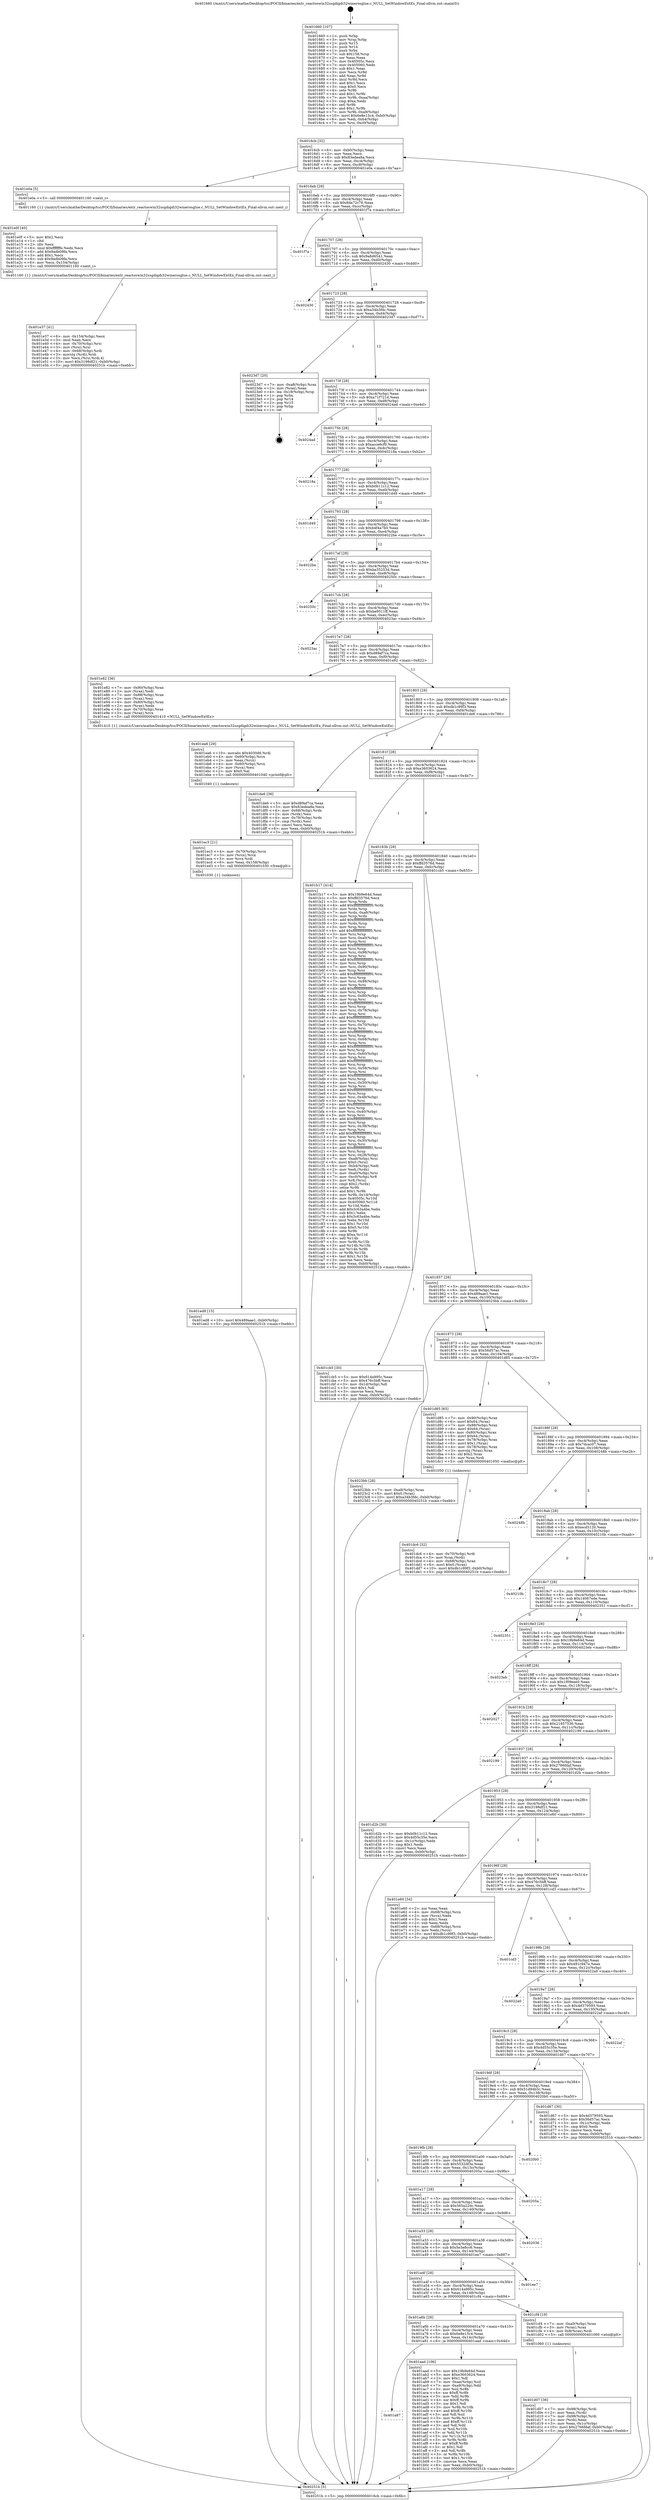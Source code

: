 digraph "0x401660" {
  label = "0x401660 (/mnt/c/Users/mathe/Desktop/tcc/POCII/binaries/extr_reactoswin32ssgdigdi32winerosglue.c_NULL_SetWindowExtEx_Final-ollvm.out::main(0))"
  labelloc = "t"
  node[shape=record]

  Entry [label="",width=0.3,height=0.3,shape=circle,fillcolor=black,style=filled]
  "0x4016cb" [label="{
     0x4016cb [32]\l
     | [instrs]\l
     &nbsp;&nbsp;0x4016cb \<+6\>: mov -0xb0(%rbp),%eax\l
     &nbsp;&nbsp;0x4016d1 \<+2\>: mov %eax,%ecx\l
     &nbsp;&nbsp;0x4016d3 \<+6\>: sub $0x83edea8a,%ecx\l
     &nbsp;&nbsp;0x4016d9 \<+6\>: mov %eax,-0xc4(%rbp)\l
     &nbsp;&nbsp;0x4016df \<+6\>: mov %ecx,-0xc8(%rbp)\l
     &nbsp;&nbsp;0x4016e5 \<+6\>: je 0000000000401e0a \<main+0x7aa\>\l
  }"]
  "0x401e0a" [label="{
     0x401e0a [5]\l
     | [instrs]\l
     &nbsp;&nbsp;0x401e0a \<+5\>: call 0000000000401160 \<next_i\>\l
     | [calls]\l
     &nbsp;&nbsp;0x401160 \{1\} (/mnt/c/Users/mathe/Desktop/tcc/POCII/binaries/extr_reactoswin32ssgdigdi32winerosglue.c_NULL_SetWindowExtEx_Final-ollvm.out::next_i)\l
  }"]
  "0x4016eb" [label="{
     0x4016eb [28]\l
     | [instrs]\l
     &nbsp;&nbsp;0x4016eb \<+5\>: jmp 00000000004016f0 \<main+0x90\>\l
     &nbsp;&nbsp;0x4016f0 \<+6\>: mov -0xc4(%rbp),%eax\l
     &nbsp;&nbsp;0x4016f6 \<+5\>: sub $0x8da72c76,%eax\l
     &nbsp;&nbsp;0x4016fb \<+6\>: mov %eax,-0xcc(%rbp)\l
     &nbsp;&nbsp;0x401701 \<+6\>: je 0000000000401f7a \<main+0x91a\>\l
  }"]
  Exit [label="",width=0.3,height=0.3,shape=circle,fillcolor=black,style=filled,peripheries=2]
  "0x401f7a" [label="{
     0x401f7a\l
  }", style=dashed]
  "0x401707" [label="{
     0x401707 [28]\l
     | [instrs]\l
     &nbsp;&nbsp;0x401707 \<+5\>: jmp 000000000040170c \<main+0xac\>\l
     &nbsp;&nbsp;0x40170c \<+6\>: mov -0xc4(%rbp),%eax\l
     &nbsp;&nbsp;0x401712 \<+5\>: sub $0x9a8d6541,%eax\l
     &nbsp;&nbsp;0x401717 \<+6\>: mov %eax,-0xd0(%rbp)\l
     &nbsp;&nbsp;0x40171d \<+6\>: je 0000000000402430 \<main+0xdd0\>\l
  }"]
  "0x401ed8" [label="{
     0x401ed8 [15]\l
     | [instrs]\l
     &nbsp;&nbsp;0x401ed8 \<+10\>: movl $0x489aae1,-0xb0(%rbp)\l
     &nbsp;&nbsp;0x401ee2 \<+5\>: jmp 000000000040251b \<main+0xebb\>\l
  }"]
  "0x402430" [label="{
     0x402430\l
  }", style=dashed]
  "0x401723" [label="{
     0x401723 [28]\l
     | [instrs]\l
     &nbsp;&nbsp;0x401723 \<+5\>: jmp 0000000000401728 \<main+0xc8\>\l
     &nbsp;&nbsp;0x401728 \<+6\>: mov -0xc4(%rbp),%eax\l
     &nbsp;&nbsp;0x40172e \<+5\>: sub $0xa34b3fdc,%eax\l
     &nbsp;&nbsp;0x401733 \<+6\>: mov %eax,-0xd4(%rbp)\l
     &nbsp;&nbsp;0x401739 \<+6\>: je 00000000004023d7 \<main+0xd77\>\l
  }"]
  "0x401ec3" [label="{
     0x401ec3 [21]\l
     | [instrs]\l
     &nbsp;&nbsp;0x401ec3 \<+4\>: mov -0x70(%rbp),%rcx\l
     &nbsp;&nbsp;0x401ec7 \<+3\>: mov (%rcx),%rcx\l
     &nbsp;&nbsp;0x401eca \<+3\>: mov %rcx,%rdi\l
     &nbsp;&nbsp;0x401ecd \<+6\>: mov %eax,-0x158(%rbp)\l
     &nbsp;&nbsp;0x401ed3 \<+5\>: call 0000000000401030 \<free@plt\>\l
     | [calls]\l
     &nbsp;&nbsp;0x401030 \{1\} (unknown)\l
  }"]
  "0x4023d7" [label="{
     0x4023d7 [20]\l
     | [instrs]\l
     &nbsp;&nbsp;0x4023d7 \<+7\>: mov -0xa8(%rbp),%rax\l
     &nbsp;&nbsp;0x4023de \<+2\>: mov (%rax),%eax\l
     &nbsp;&nbsp;0x4023e0 \<+4\>: lea -0x18(%rbp),%rsp\l
     &nbsp;&nbsp;0x4023e4 \<+1\>: pop %rbx\l
     &nbsp;&nbsp;0x4023e5 \<+2\>: pop %r14\l
     &nbsp;&nbsp;0x4023e7 \<+2\>: pop %r15\l
     &nbsp;&nbsp;0x4023e9 \<+1\>: pop %rbp\l
     &nbsp;&nbsp;0x4023ea \<+1\>: ret\l
  }"]
  "0x40173f" [label="{
     0x40173f [28]\l
     | [instrs]\l
     &nbsp;&nbsp;0x40173f \<+5\>: jmp 0000000000401744 \<main+0xe4\>\l
     &nbsp;&nbsp;0x401744 \<+6\>: mov -0xc4(%rbp),%eax\l
     &nbsp;&nbsp;0x40174a \<+5\>: sub $0xa71f721d,%eax\l
     &nbsp;&nbsp;0x40174f \<+6\>: mov %eax,-0xd8(%rbp)\l
     &nbsp;&nbsp;0x401755 \<+6\>: je 00000000004024ad \<main+0xe4d\>\l
  }"]
  "0x401ea6" [label="{
     0x401ea6 [29]\l
     | [instrs]\l
     &nbsp;&nbsp;0x401ea6 \<+10\>: movabs $0x4030d6,%rdi\l
     &nbsp;&nbsp;0x401eb0 \<+4\>: mov -0x60(%rbp),%rcx\l
     &nbsp;&nbsp;0x401eb4 \<+2\>: mov %eax,(%rcx)\l
     &nbsp;&nbsp;0x401eb6 \<+4\>: mov -0x60(%rbp),%rcx\l
     &nbsp;&nbsp;0x401eba \<+2\>: mov (%rcx),%esi\l
     &nbsp;&nbsp;0x401ebc \<+2\>: mov $0x0,%al\l
     &nbsp;&nbsp;0x401ebe \<+5\>: call 0000000000401040 \<printf@plt\>\l
     | [calls]\l
     &nbsp;&nbsp;0x401040 \{1\} (unknown)\l
  }"]
  "0x4024ad" [label="{
     0x4024ad\l
  }", style=dashed]
  "0x40175b" [label="{
     0x40175b [28]\l
     | [instrs]\l
     &nbsp;&nbsp;0x40175b \<+5\>: jmp 0000000000401760 \<main+0x100\>\l
     &nbsp;&nbsp;0x401760 \<+6\>: mov -0xc4(%rbp),%eax\l
     &nbsp;&nbsp;0x401766 \<+5\>: sub $0xacce6cf9,%eax\l
     &nbsp;&nbsp;0x40176b \<+6\>: mov %eax,-0xdc(%rbp)\l
     &nbsp;&nbsp;0x401771 \<+6\>: je 000000000040218a \<main+0xb2a\>\l
  }"]
  "0x401e37" [label="{
     0x401e37 [41]\l
     | [instrs]\l
     &nbsp;&nbsp;0x401e37 \<+6\>: mov -0x154(%rbp),%ecx\l
     &nbsp;&nbsp;0x401e3d \<+3\>: imul %eax,%ecx\l
     &nbsp;&nbsp;0x401e40 \<+4\>: mov -0x70(%rbp),%rsi\l
     &nbsp;&nbsp;0x401e44 \<+3\>: mov (%rsi),%rsi\l
     &nbsp;&nbsp;0x401e47 \<+4\>: mov -0x68(%rbp),%rdi\l
     &nbsp;&nbsp;0x401e4b \<+3\>: movslq (%rdi),%rdi\l
     &nbsp;&nbsp;0x401e4e \<+3\>: mov %ecx,(%rsi,%rdi,4)\l
     &nbsp;&nbsp;0x401e51 \<+10\>: movl $0x3198df21,-0xb0(%rbp)\l
     &nbsp;&nbsp;0x401e5b \<+5\>: jmp 000000000040251b \<main+0xebb\>\l
  }"]
  "0x40218a" [label="{
     0x40218a\l
  }", style=dashed]
  "0x401777" [label="{
     0x401777 [28]\l
     | [instrs]\l
     &nbsp;&nbsp;0x401777 \<+5\>: jmp 000000000040177c \<main+0x11c\>\l
     &nbsp;&nbsp;0x40177c \<+6\>: mov -0xc4(%rbp),%eax\l
     &nbsp;&nbsp;0x401782 \<+5\>: sub $0xb0b11c12,%eax\l
     &nbsp;&nbsp;0x401787 \<+6\>: mov %eax,-0xe0(%rbp)\l
     &nbsp;&nbsp;0x40178d \<+6\>: je 0000000000401d49 \<main+0x6e9\>\l
  }"]
  "0x401e0f" [label="{
     0x401e0f [40]\l
     | [instrs]\l
     &nbsp;&nbsp;0x401e0f \<+5\>: mov $0x2,%ecx\l
     &nbsp;&nbsp;0x401e14 \<+1\>: cltd\l
     &nbsp;&nbsp;0x401e15 \<+2\>: idiv %ecx\l
     &nbsp;&nbsp;0x401e17 \<+6\>: imul $0xfffffffe,%edx,%ecx\l
     &nbsp;&nbsp;0x401e1d \<+6\>: add $0x9adb09fa,%ecx\l
     &nbsp;&nbsp;0x401e23 \<+3\>: add $0x1,%ecx\l
     &nbsp;&nbsp;0x401e26 \<+6\>: sub $0x9adb09fa,%ecx\l
     &nbsp;&nbsp;0x401e2c \<+6\>: mov %ecx,-0x154(%rbp)\l
     &nbsp;&nbsp;0x401e32 \<+5\>: call 0000000000401160 \<next_i\>\l
     | [calls]\l
     &nbsp;&nbsp;0x401160 \{1\} (/mnt/c/Users/mathe/Desktop/tcc/POCII/binaries/extr_reactoswin32ssgdigdi32winerosglue.c_NULL_SetWindowExtEx_Final-ollvm.out::next_i)\l
  }"]
  "0x401d49" [label="{
     0x401d49\l
  }", style=dashed]
  "0x401793" [label="{
     0x401793 [28]\l
     | [instrs]\l
     &nbsp;&nbsp;0x401793 \<+5\>: jmp 0000000000401798 \<main+0x138\>\l
     &nbsp;&nbsp;0x401798 \<+6\>: mov -0xc4(%rbp),%eax\l
     &nbsp;&nbsp;0x40179e \<+5\>: sub $0xb4f4a7b0,%eax\l
     &nbsp;&nbsp;0x4017a3 \<+6\>: mov %eax,-0xe4(%rbp)\l
     &nbsp;&nbsp;0x4017a9 \<+6\>: je 00000000004022be \<main+0xc5e\>\l
  }"]
  "0x401dc6" [label="{
     0x401dc6 [32]\l
     | [instrs]\l
     &nbsp;&nbsp;0x401dc6 \<+4\>: mov -0x70(%rbp),%rdi\l
     &nbsp;&nbsp;0x401dca \<+3\>: mov %rax,(%rdi)\l
     &nbsp;&nbsp;0x401dcd \<+4\>: mov -0x68(%rbp),%rax\l
     &nbsp;&nbsp;0x401dd1 \<+6\>: movl $0x0,(%rax)\l
     &nbsp;&nbsp;0x401dd7 \<+10\>: movl $0xdb1c99f3,-0xb0(%rbp)\l
     &nbsp;&nbsp;0x401de1 \<+5\>: jmp 000000000040251b \<main+0xebb\>\l
  }"]
  "0x4022be" [label="{
     0x4022be\l
  }", style=dashed]
  "0x4017af" [label="{
     0x4017af [28]\l
     | [instrs]\l
     &nbsp;&nbsp;0x4017af \<+5\>: jmp 00000000004017b4 \<main+0x154\>\l
     &nbsp;&nbsp;0x4017b4 \<+6\>: mov -0xc4(%rbp),%eax\l
     &nbsp;&nbsp;0x4017ba \<+5\>: sub $0xba35253d,%eax\l
     &nbsp;&nbsp;0x4017bf \<+6\>: mov %eax,-0xe8(%rbp)\l
     &nbsp;&nbsp;0x4017c5 \<+6\>: je 000000000040250c \<main+0xeac\>\l
  }"]
  "0x401d07" [label="{
     0x401d07 [36]\l
     | [instrs]\l
     &nbsp;&nbsp;0x401d07 \<+7\>: mov -0x98(%rbp),%rdi\l
     &nbsp;&nbsp;0x401d0e \<+2\>: mov %eax,(%rdi)\l
     &nbsp;&nbsp;0x401d10 \<+7\>: mov -0x98(%rbp),%rdi\l
     &nbsp;&nbsp;0x401d17 \<+2\>: mov (%rdi),%eax\l
     &nbsp;&nbsp;0x401d19 \<+3\>: mov %eax,-0x1c(%rbp)\l
     &nbsp;&nbsp;0x401d1c \<+10\>: movl $0x2766fdaf,-0xb0(%rbp)\l
     &nbsp;&nbsp;0x401d26 \<+5\>: jmp 000000000040251b \<main+0xebb\>\l
  }"]
  "0x40250c" [label="{
     0x40250c\l
  }", style=dashed]
  "0x4017cb" [label="{
     0x4017cb [28]\l
     | [instrs]\l
     &nbsp;&nbsp;0x4017cb \<+5\>: jmp 00000000004017d0 \<main+0x170\>\l
     &nbsp;&nbsp;0x4017d0 \<+6\>: mov -0xc4(%rbp),%eax\l
     &nbsp;&nbsp;0x4017d6 \<+5\>: sub $0xba9511ff,%eax\l
     &nbsp;&nbsp;0x4017db \<+6\>: mov %eax,-0xec(%rbp)\l
     &nbsp;&nbsp;0x4017e1 \<+6\>: je 00000000004023ac \<main+0xd4c\>\l
  }"]
  "0x401660" [label="{
     0x401660 [107]\l
     | [instrs]\l
     &nbsp;&nbsp;0x401660 \<+1\>: push %rbp\l
     &nbsp;&nbsp;0x401661 \<+3\>: mov %rsp,%rbp\l
     &nbsp;&nbsp;0x401664 \<+2\>: push %r15\l
     &nbsp;&nbsp;0x401666 \<+2\>: push %r14\l
     &nbsp;&nbsp;0x401668 \<+1\>: push %rbx\l
     &nbsp;&nbsp;0x401669 \<+7\>: sub $0x158,%rsp\l
     &nbsp;&nbsp;0x401670 \<+2\>: xor %eax,%eax\l
     &nbsp;&nbsp;0x401672 \<+7\>: mov 0x40505c,%ecx\l
     &nbsp;&nbsp;0x401679 \<+7\>: mov 0x405060,%edx\l
     &nbsp;&nbsp;0x401680 \<+3\>: sub $0x1,%eax\l
     &nbsp;&nbsp;0x401683 \<+3\>: mov %ecx,%r8d\l
     &nbsp;&nbsp;0x401686 \<+3\>: add %eax,%r8d\l
     &nbsp;&nbsp;0x401689 \<+4\>: imul %r8d,%ecx\l
     &nbsp;&nbsp;0x40168d \<+3\>: and $0x1,%ecx\l
     &nbsp;&nbsp;0x401690 \<+3\>: cmp $0x0,%ecx\l
     &nbsp;&nbsp;0x401693 \<+4\>: sete %r9b\l
     &nbsp;&nbsp;0x401697 \<+4\>: and $0x1,%r9b\l
     &nbsp;&nbsp;0x40169b \<+7\>: mov %r9b,-0xaa(%rbp)\l
     &nbsp;&nbsp;0x4016a2 \<+3\>: cmp $0xa,%edx\l
     &nbsp;&nbsp;0x4016a5 \<+4\>: setl %r9b\l
     &nbsp;&nbsp;0x4016a9 \<+4\>: and $0x1,%r9b\l
     &nbsp;&nbsp;0x4016ad \<+7\>: mov %r9b,-0xa9(%rbp)\l
     &nbsp;&nbsp;0x4016b4 \<+10\>: movl $0x6e8e15c4,-0xb0(%rbp)\l
     &nbsp;&nbsp;0x4016be \<+6\>: mov %edi,-0xb4(%rbp)\l
     &nbsp;&nbsp;0x4016c4 \<+7\>: mov %rsi,-0xc0(%rbp)\l
  }"]
  "0x4023ac" [label="{
     0x4023ac\l
  }", style=dashed]
  "0x4017e7" [label="{
     0x4017e7 [28]\l
     | [instrs]\l
     &nbsp;&nbsp;0x4017e7 \<+5\>: jmp 00000000004017ec \<main+0x18c\>\l
     &nbsp;&nbsp;0x4017ec \<+6\>: mov -0xc4(%rbp),%eax\l
     &nbsp;&nbsp;0x4017f2 \<+5\>: sub $0xd89af7ca,%eax\l
     &nbsp;&nbsp;0x4017f7 \<+6\>: mov %eax,-0xf0(%rbp)\l
     &nbsp;&nbsp;0x4017fd \<+6\>: je 0000000000401e82 \<main+0x822\>\l
  }"]
  "0x40251b" [label="{
     0x40251b [5]\l
     | [instrs]\l
     &nbsp;&nbsp;0x40251b \<+5\>: jmp 00000000004016cb \<main+0x6b\>\l
  }"]
  "0x401e82" [label="{
     0x401e82 [36]\l
     | [instrs]\l
     &nbsp;&nbsp;0x401e82 \<+7\>: mov -0x90(%rbp),%rax\l
     &nbsp;&nbsp;0x401e89 \<+2\>: mov (%rax),%edi\l
     &nbsp;&nbsp;0x401e8b \<+7\>: mov -0x88(%rbp),%rax\l
     &nbsp;&nbsp;0x401e92 \<+2\>: mov (%rax),%esi\l
     &nbsp;&nbsp;0x401e94 \<+4\>: mov -0x80(%rbp),%rax\l
     &nbsp;&nbsp;0x401e98 \<+2\>: mov (%rax),%edx\l
     &nbsp;&nbsp;0x401e9a \<+4\>: mov -0x70(%rbp),%rax\l
     &nbsp;&nbsp;0x401e9e \<+3\>: mov (%rax),%rcx\l
     &nbsp;&nbsp;0x401ea1 \<+5\>: call 0000000000401410 \<NULL_SetWindowExtEx\>\l
     | [calls]\l
     &nbsp;&nbsp;0x401410 \{1\} (/mnt/c/Users/mathe/Desktop/tcc/POCII/binaries/extr_reactoswin32ssgdigdi32winerosglue.c_NULL_SetWindowExtEx_Final-ollvm.out::NULL_SetWindowExtEx)\l
  }"]
  "0x401803" [label="{
     0x401803 [28]\l
     | [instrs]\l
     &nbsp;&nbsp;0x401803 \<+5\>: jmp 0000000000401808 \<main+0x1a8\>\l
     &nbsp;&nbsp;0x401808 \<+6\>: mov -0xc4(%rbp),%eax\l
     &nbsp;&nbsp;0x40180e \<+5\>: sub $0xdb1c99f3,%eax\l
     &nbsp;&nbsp;0x401813 \<+6\>: mov %eax,-0xf4(%rbp)\l
     &nbsp;&nbsp;0x401819 \<+6\>: je 0000000000401de6 \<main+0x786\>\l
  }"]
  "0x401a87" [label="{
     0x401a87\l
  }", style=dashed]
  "0x401de6" [label="{
     0x401de6 [36]\l
     | [instrs]\l
     &nbsp;&nbsp;0x401de6 \<+5\>: mov $0xd89af7ca,%eax\l
     &nbsp;&nbsp;0x401deb \<+5\>: mov $0x83edea8a,%ecx\l
     &nbsp;&nbsp;0x401df0 \<+4\>: mov -0x68(%rbp),%rdx\l
     &nbsp;&nbsp;0x401df4 \<+2\>: mov (%rdx),%esi\l
     &nbsp;&nbsp;0x401df6 \<+4\>: mov -0x78(%rbp),%rdx\l
     &nbsp;&nbsp;0x401dfa \<+2\>: cmp (%rdx),%esi\l
     &nbsp;&nbsp;0x401dfc \<+3\>: cmovl %ecx,%eax\l
     &nbsp;&nbsp;0x401dff \<+6\>: mov %eax,-0xb0(%rbp)\l
     &nbsp;&nbsp;0x401e05 \<+5\>: jmp 000000000040251b \<main+0xebb\>\l
  }"]
  "0x40181f" [label="{
     0x40181f [28]\l
     | [instrs]\l
     &nbsp;&nbsp;0x40181f \<+5\>: jmp 0000000000401824 \<main+0x1c4\>\l
     &nbsp;&nbsp;0x401824 \<+6\>: mov -0xc4(%rbp),%eax\l
     &nbsp;&nbsp;0x40182a \<+5\>: sub $0xe3603624,%eax\l
     &nbsp;&nbsp;0x40182f \<+6\>: mov %eax,-0xf8(%rbp)\l
     &nbsp;&nbsp;0x401835 \<+6\>: je 0000000000401b17 \<main+0x4b7\>\l
  }"]
  "0x401aad" [label="{
     0x401aad [106]\l
     | [instrs]\l
     &nbsp;&nbsp;0x401aad \<+5\>: mov $0x19b9e64d,%eax\l
     &nbsp;&nbsp;0x401ab2 \<+5\>: mov $0xe3603624,%ecx\l
     &nbsp;&nbsp;0x401ab7 \<+2\>: mov $0x1,%dl\l
     &nbsp;&nbsp;0x401ab9 \<+7\>: mov -0xaa(%rbp),%sil\l
     &nbsp;&nbsp;0x401ac0 \<+7\>: mov -0xa9(%rbp),%dil\l
     &nbsp;&nbsp;0x401ac7 \<+3\>: mov %sil,%r8b\l
     &nbsp;&nbsp;0x401aca \<+4\>: xor $0xff,%r8b\l
     &nbsp;&nbsp;0x401ace \<+3\>: mov %dil,%r9b\l
     &nbsp;&nbsp;0x401ad1 \<+4\>: xor $0xff,%r9b\l
     &nbsp;&nbsp;0x401ad5 \<+3\>: xor $0x1,%dl\l
     &nbsp;&nbsp;0x401ad8 \<+3\>: mov %r8b,%r10b\l
     &nbsp;&nbsp;0x401adb \<+4\>: and $0xff,%r10b\l
     &nbsp;&nbsp;0x401adf \<+3\>: and %dl,%sil\l
     &nbsp;&nbsp;0x401ae2 \<+3\>: mov %r9b,%r11b\l
     &nbsp;&nbsp;0x401ae5 \<+4\>: and $0xff,%r11b\l
     &nbsp;&nbsp;0x401ae9 \<+3\>: and %dl,%dil\l
     &nbsp;&nbsp;0x401aec \<+3\>: or %sil,%r10b\l
     &nbsp;&nbsp;0x401aef \<+3\>: or %dil,%r11b\l
     &nbsp;&nbsp;0x401af2 \<+3\>: xor %r11b,%r10b\l
     &nbsp;&nbsp;0x401af5 \<+3\>: or %r9b,%r8b\l
     &nbsp;&nbsp;0x401af8 \<+4\>: xor $0xff,%r8b\l
     &nbsp;&nbsp;0x401afc \<+3\>: or $0x1,%dl\l
     &nbsp;&nbsp;0x401aff \<+3\>: and %dl,%r8b\l
     &nbsp;&nbsp;0x401b02 \<+3\>: or %r8b,%r10b\l
     &nbsp;&nbsp;0x401b05 \<+4\>: test $0x1,%r10b\l
     &nbsp;&nbsp;0x401b09 \<+3\>: cmovne %ecx,%eax\l
     &nbsp;&nbsp;0x401b0c \<+6\>: mov %eax,-0xb0(%rbp)\l
     &nbsp;&nbsp;0x401b12 \<+5\>: jmp 000000000040251b \<main+0xebb\>\l
  }"]
  "0x401b17" [label="{
     0x401b17 [414]\l
     | [instrs]\l
     &nbsp;&nbsp;0x401b17 \<+5\>: mov $0x19b9e64d,%eax\l
     &nbsp;&nbsp;0x401b1c \<+5\>: mov $0xffd3576d,%ecx\l
     &nbsp;&nbsp;0x401b21 \<+3\>: mov %rsp,%rdx\l
     &nbsp;&nbsp;0x401b24 \<+4\>: add $0xfffffffffffffff0,%rdx\l
     &nbsp;&nbsp;0x401b28 \<+3\>: mov %rdx,%rsp\l
     &nbsp;&nbsp;0x401b2b \<+7\>: mov %rdx,-0xa8(%rbp)\l
     &nbsp;&nbsp;0x401b32 \<+3\>: mov %rsp,%rdx\l
     &nbsp;&nbsp;0x401b35 \<+4\>: add $0xfffffffffffffff0,%rdx\l
     &nbsp;&nbsp;0x401b39 \<+3\>: mov %rdx,%rsp\l
     &nbsp;&nbsp;0x401b3c \<+3\>: mov %rsp,%rsi\l
     &nbsp;&nbsp;0x401b3f \<+4\>: add $0xfffffffffffffff0,%rsi\l
     &nbsp;&nbsp;0x401b43 \<+3\>: mov %rsi,%rsp\l
     &nbsp;&nbsp;0x401b46 \<+7\>: mov %rsi,-0xa0(%rbp)\l
     &nbsp;&nbsp;0x401b4d \<+3\>: mov %rsp,%rsi\l
     &nbsp;&nbsp;0x401b50 \<+4\>: add $0xfffffffffffffff0,%rsi\l
     &nbsp;&nbsp;0x401b54 \<+3\>: mov %rsi,%rsp\l
     &nbsp;&nbsp;0x401b57 \<+7\>: mov %rsi,-0x98(%rbp)\l
     &nbsp;&nbsp;0x401b5e \<+3\>: mov %rsp,%rsi\l
     &nbsp;&nbsp;0x401b61 \<+4\>: add $0xfffffffffffffff0,%rsi\l
     &nbsp;&nbsp;0x401b65 \<+3\>: mov %rsi,%rsp\l
     &nbsp;&nbsp;0x401b68 \<+7\>: mov %rsi,-0x90(%rbp)\l
     &nbsp;&nbsp;0x401b6f \<+3\>: mov %rsp,%rsi\l
     &nbsp;&nbsp;0x401b72 \<+4\>: add $0xfffffffffffffff0,%rsi\l
     &nbsp;&nbsp;0x401b76 \<+3\>: mov %rsi,%rsp\l
     &nbsp;&nbsp;0x401b79 \<+7\>: mov %rsi,-0x88(%rbp)\l
     &nbsp;&nbsp;0x401b80 \<+3\>: mov %rsp,%rsi\l
     &nbsp;&nbsp;0x401b83 \<+4\>: add $0xfffffffffffffff0,%rsi\l
     &nbsp;&nbsp;0x401b87 \<+3\>: mov %rsi,%rsp\l
     &nbsp;&nbsp;0x401b8a \<+4\>: mov %rsi,-0x80(%rbp)\l
     &nbsp;&nbsp;0x401b8e \<+3\>: mov %rsp,%rsi\l
     &nbsp;&nbsp;0x401b91 \<+4\>: add $0xfffffffffffffff0,%rsi\l
     &nbsp;&nbsp;0x401b95 \<+3\>: mov %rsi,%rsp\l
     &nbsp;&nbsp;0x401b98 \<+4\>: mov %rsi,-0x78(%rbp)\l
     &nbsp;&nbsp;0x401b9c \<+3\>: mov %rsp,%rsi\l
     &nbsp;&nbsp;0x401b9f \<+4\>: add $0xfffffffffffffff0,%rsi\l
     &nbsp;&nbsp;0x401ba3 \<+3\>: mov %rsi,%rsp\l
     &nbsp;&nbsp;0x401ba6 \<+4\>: mov %rsi,-0x70(%rbp)\l
     &nbsp;&nbsp;0x401baa \<+3\>: mov %rsp,%rsi\l
     &nbsp;&nbsp;0x401bad \<+4\>: add $0xfffffffffffffff0,%rsi\l
     &nbsp;&nbsp;0x401bb1 \<+3\>: mov %rsi,%rsp\l
     &nbsp;&nbsp;0x401bb4 \<+4\>: mov %rsi,-0x68(%rbp)\l
     &nbsp;&nbsp;0x401bb8 \<+3\>: mov %rsp,%rsi\l
     &nbsp;&nbsp;0x401bbb \<+4\>: add $0xfffffffffffffff0,%rsi\l
     &nbsp;&nbsp;0x401bbf \<+3\>: mov %rsi,%rsp\l
     &nbsp;&nbsp;0x401bc2 \<+4\>: mov %rsi,-0x60(%rbp)\l
     &nbsp;&nbsp;0x401bc6 \<+3\>: mov %rsp,%rsi\l
     &nbsp;&nbsp;0x401bc9 \<+4\>: add $0xfffffffffffffff0,%rsi\l
     &nbsp;&nbsp;0x401bcd \<+3\>: mov %rsi,%rsp\l
     &nbsp;&nbsp;0x401bd0 \<+4\>: mov %rsi,-0x58(%rbp)\l
     &nbsp;&nbsp;0x401bd4 \<+3\>: mov %rsp,%rsi\l
     &nbsp;&nbsp;0x401bd7 \<+4\>: add $0xfffffffffffffff0,%rsi\l
     &nbsp;&nbsp;0x401bdb \<+3\>: mov %rsi,%rsp\l
     &nbsp;&nbsp;0x401bde \<+4\>: mov %rsi,-0x50(%rbp)\l
     &nbsp;&nbsp;0x401be2 \<+3\>: mov %rsp,%rsi\l
     &nbsp;&nbsp;0x401be5 \<+4\>: add $0xfffffffffffffff0,%rsi\l
     &nbsp;&nbsp;0x401be9 \<+3\>: mov %rsi,%rsp\l
     &nbsp;&nbsp;0x401bec \<+4\>: mov %rsi,-0x48(%rbp)\l
     &nbsp;&nbsp;0x401bf0 \<+3\>: mov %rsp,%rsi\l
     &nbsp;&nbsp;0x401bf3 \<+4\>: add $0xfffffffffffffff0,%rsi\l
     &nbsp;&nbsp;0x401bf7 \<+3\>: mov %rsi,%rsp\l
     &nbsp;&nbsp;0x401bfa \<+4\>: mov %rsi,-0x40(%rbp)\l
     &nbsp;&nbsp;0x401bfe \<+3\>: mov %rsp,%rsi\l
     &nbsp;&nbsp;0x401c01 \<+4\>: add $0xfffffffffffffff0,%rsi\l
     &nbsp;&nbsp;0x401c05 \<+3\>: mov %rsi,%rsp\l
     &nbsp;&nbsp;0x401c08 \<+4\>: mov %rsi,-0x38(%rbp)\l
     &nbsp;&nbsp;0x401c0c \<+3\>: mov %rsp,%rsi\l
     &nbsp;&nbsp;0x401c0f \<+4\>: add $0xfffffffffffffff0,%rsi\l
     &nbsp;&nbsp;0x401c13 \<+3\>: mov %rsi,%rsp\l
     &nbsp;&nbsp;0x401c16 \<+4\>: mov %rsi,-0x30(%rbp)\l
     &nbsp;&nbsp;0x401c1a \<+3\>: mov %rsp,%rsi\l
     &nbsp;&nbsp;0x401c1d \<+4\>: add $0xfffffffffffffff0,%rsi\l
     &nbsp;&nbsp;0x401c21 \<+3\>: mov %rsi,%rsp\l
     &nbsp;&nbsp;0x401c24 \<+4\>: mov %rsi,-0x28(%rbp)\l
     &nbsp;&nbsp;0x401c28 \<+7\>: mov -0xa8(%rbp),%rsi\l
     &nbsp;&nbsp;0x401c2f \<+6\>: movl $0x0,(%rsi)\l
     &nbsp;&nbsp;0x401c35 \<+6\>: mov -0xb4(%rbp),%edi\l
     &nbsp;&nbsp;0x401c3b \<+2\>: mov %edi,(%rdx)\l
     &nbsp;&nbsp;0x401c3d \<+7\>: mov -0xa0(%rbp),%rsi\l
     &nbsp;&nbsp;0x401c44 \<+7\>: mov -0xc0(%rbp),%r8\l
     &nbsp;&nbsp;0x401c4b \<+3\>: mov %r8,(%rsi)\l
     &nbsp;&nbsp;0x401c4e \<+3\>: cmpl $0x2,(%rdx)\l
     &nbsp;&nbsp;0x401c51 \<+4\>: setne %r9b\l
     &nbsp;&nbsp;0x401c55 \<+4\>: and $0x1,%r9b\l
     &nbsp;&nbsp;0x401c59 \<+4\>: mov %r9b,-0x1d(%rbp)\l
     &nbsp;&nbsp;0x401c5d \<+8\>: mov 0x40505c,%r10d\l
     &nbsp;&nbsp;0x401c65 \<+8\>: mov 0x405060,%r11d\l
     &nbsp;&nbsp;0x401c6d \<+3\>: mov %r10d,%ebx\l
     &nbsp;&nbsp;0x401c70 \<+6\>: add $0x3c63a4be,%ebx\l
     &nbsp;&nbsp;0x401c76 \<+3\>: sub $0x1,%ebx\l
     &nbsp;&nbsp;0x401c79 \<+6\>: sub $0x3c63a4be,%ebx\l
     &nbsp;&nbsp;0x401c7f \<+4\>: imul %ebx,%r10d\l
     &nbsp;&nbsp;0x401c83 \<+4\>: and $0x1,%r10d\l
     &nbsp;&nbsp;0x401c87 \<+4\>: cmp $0x0,%r10d\l
     &nbsp;&nbsp;0x401c8b \<+4\>: sete %r9b\l
     &nbsp;&nbsp;0x401c8f \<+4\>: cmp $0xa,%r11d\l
     &nbsp;&nbsp;0x401c93 \<+4\>: setl %r14b\l
     &nbsp;&nbsp;0x401c97 \<+3\>: mov %r9b,%r15b\l
     &nbsp;&nbsp;0x401c9a \<+3\>: and %r14b,%r15b\l
     &nbsp;&nbsp;0x401c9d \<+3\>: xor %r14b,%r9b\l
     &nbsp;&nbsp;0x401ca0 \<+3\>: or %r9b,%r15b\l
     &nbsp;&nbsp;0x401ca3 \<+4\>: test $0x1,%r15b\l
     &nbsp;&nbsp;0x401ca7 \<+3\>: cmovne %ecx,%eax\l
     &nbsp;&nbsp;0x401caa \<+6\>: mov %eax,-0xb0(%rbp)\l
     &nbsp;&nbsp;0x401cb0 \<+5\>: jmp 000000000040251b \<main+0xebb\>\l
  }"]
  "0x40183b" [label="{
     0x40183b [28]\l
     | [instrs]\l
     &nbsp;&nbsp;0x40183b \<+5\>: jmp 0000000000401840 \<main+0x1e0\>\l
     &nbsp;&nbsp;0x401840 \<+6\>: mov -0xc4(%rbp),%eax\l
     &nbsp;&nbsp;0x401846 \<+5\>: sub $0xffd3576d,%eax\l
     &nbsp;&nbsp;0x40184b \<+6\>: mov %eax,-0xfc(%rbp)\l
     &nbsp;&nbsp;0x401851 \<+6\>: je 0000000000401cb5 \<main+0x655\>\l
  }"]
  "0x401a6b" [label="{
     0x401a6b [28]\l
     | [instrs]\l
     &nbsp;&nbsp;0x401a6b \<+5\>: jmp 0000000000401a70 \<main+0x410\>\l
     &nbsp;&nbsp;0x401a70 \<+6\>: mov -0xc4(%rbp),%eax\l
     &nbsp;&nbsp;0x401a76 \<+5\>: sub $0x6e8e15c4,%eax\l
     &nbsp;&nbsp;0x401a7b \<+6\>: mov %eax,-0x14c(%rbp)\l
     &nbsp;&nbsp;0x401a81 \<+6\>: je 0000000000401aad \<main+0x44d\>\l
  }"]
  "0x401cb5" [label="{
     0x401cb5 [30]\l
     | [instrs]\l
     &nbsp;&nbsp;0x401cb5 \<+5\>: mov $0x614a995c,%eax\l
     &nbsp;&nbsp;0x401cba \<+5\>: mov $0x476c5bff,%ecx\l
     &nbsp;&nbsp;0x401cbf \<+3\>: mov -0x1d(%rbp),%dl\l
     &nbsp;&nbsp;0x401cc2 \<+3\>: test $0x1,%dl\l
     &nbsp;&nbsp;0x401cc5 \<+3\>: cmovne %ecx,%eax\l
     &nbsp;&nbsp;0x401cc8 \<+6\>: mov %eax,-0xb0(%rbp)\l
     &nbsp;&nbsp;0x401cce \<+5\>: jmp 000000000040251b \<main+0xebb\>\l
  }"]
  "0x401857" [label="{
     0x401857 [28]\l
     | [instrs]\l
     &nbsp;&nbsp;0x401857 \<+5\>: jmp 000000000040185c \<main+0x1fc\>\l
     &nbsp;&nbsp;0x40185c \<+6\>: mov -0xc4(%rbp),%eax\l
     &nbsp;&nbsp;0x401862 \<+5\>: sub $0x489aae1,%eax\l
     &nbsp;&nbsp;0x401867 \<+6\>: mov %eax,-0x100(%rbp)\l
     &nbsp;&nbsp;0x40186d \<+6\>: je 00000000004023bb \<main+0xd5b\>\l
  }"]
  "0x401cf4" [label="{
     0x401cf4 [19]\l
     | [instrs]\l
     &nbsp;&nbsp;0x401cf4 \<+7\>: mov -0xa0(%rbp),%rax\l
     &nbsp;&nbsp;0x401cfb \<+3\>: mov (%rax),%rax\l
     &nbsp;&nbsp;0x401cfe \<+4\>: mov 0x8(%rax),%rdi\l
     &nbsp;&nbsp;0x401d02 \<+5\>: call 0000000000401060 \<atoi@plt\>\l
     | [calls]\l
     &nbsp;&nbsp;0x401060 \{1\} (unknown)\l
  }"]
  "0x4023bb" [label="{
     0x4023bb [28]\l
     | [instrs]\l
     &nbsp;&nbsp;0x4023bb \<+7\>: mov -0xa8(%rbp),%rax\l
     &nbsp;&nbsp;0x4023c2 \<+6\>: movl $0x0,(%rax)\l
     &nbsp;&nbsp;0x4023c8 \<+10\>: movl $0xa34b3fdc,-0xb0(%rbp)\l
     &nbsp;&nbsp;0x4023d2 \<+5\>: jmp 000000000040251b \<main+0xebb\>\l
  }"]
  "0x401873" [label="{
     0x401873 [28]\l
     | [instrs]\l
     &nbsp;&nbsp;0x401873 \<+5\>: jmp 0000000000401878 \<main+0x218\>\l
     &nbsp;&nbsp;0x401878 \<+6\>: mov -0xc4(%rbp),%eax\l
     &nbsp;&nbsp;0x40187e \<+5\>: sub $0x56d57ac,%eax\l
     &nbsp;&nbsp;0x401883 \<+6\>: mov %eax,-0x104(%rbp)\l
     &nbsp;&nbsp;0x401889 \<+6\>: je 0000000000401d85 \<main+0x725\>\l
  }"]
  "0x401a4f" [label="{
     0x401a4f [28]\l
     | [instrs]\l
     &nbsp;&nbsp;0x401a4f \<+5\>: jmp 0000000000401a54 \<main+0x3f4\>\l
     &nbsp;&nbsp;0x401a54 \<+6\>: mov -0xc4(%rbp),%eax\l
     &nbsp;&nbsp;0x401a5a \<+5\>: sub $0x614a995c,%eax\l
     &nbsp;&nbsp;0x401a5f \<+6\>: mov %eax,-0x148(%rbp)\l
     &nbsp;&nbsp;0x401a65 \<+6\>: je 0000000000401cf4 \<main+0x694\>\l
  }"]
  "0x401d85" [label="{
     0x401d85 [65]\l
     | [instrs]\l
     &nbsp;&nbsp;0x401d85 \<+7\>: mov -0x90(%rbp),%rax\l
     &nbsp;&nbsp;0x401d8c \<+6\>: movl $0x64,(%rax)\l
     &nbsp;&nbsp;0x401d92 \<+7\>: mov -0x88(%rbp),%rax\l
     &nbsp;&nbsp;0x401d99 \<+6\>: movl $0x64,(%rax)\l
     &nbsp;&nbsp;0x401d9f \<+4\>: mov -0x80(%rbp),%rax\l
     &nbsp;&nbsp;0x401da3 \<+6\>: movl $0x64,(%rax)\l
     &nbsp;&nbsp;0x401da9 \<+4\>: mov -0x78(%rbp),%rax\l
     &nbsp;&nbsp;0x401dad \<+6\>: movl $0x1,(%rax)\l
     &nbsp;&nbsp;0x401db3 \<+4\>: mov -0x78(%rbp),%rax\l
     &nbsp;&nbsp;0x401db7 \<+3\>: movslq (%rax),%rax\l
     &nbsp;&nbsp;0x401dba \<+4\>: shl $0x2,%rax\l
     &nbsp;&nbsp;0x401dbe \<+3\>: mov %rax,%rdi\l
     &nbsp;&nbsp;0x401dc1 \<+5\>: call 0000000000401050 \<malloc@plt\>\l
     | [calls]\l
     &nbsp;&nbsp;0x401050 \{1\} (unknown)\l
  }"]
  "0x40188f" [label="{
     0x40188f [28]\l
     | [instrs]\l
     &nbsp;&nbsp;0x40188f \<+5\>: jmp 0000000000401894 \<main+0x234\>\l
     &nbsp;&nbsp;0x401894 \<+6\>: mov -0xc4(%rbp),%eax\l
     &nbsp;&nbsp;0x40189a \<+5\>: sub $0x7dcac07,%eax\l
     &nbsp;&nbsp;0x40189f \<+6\>: mov %eax,-0x108(%rbp)\l
     &nbsp;&nbsp;0x4018a5 \<+6\>: je 000000000040248b \<main+0xe2b\>\l
  }"]
  "0x401ee7" [label="{
     0x401ee7\l
  }", style=dashed]
  "0x40248b" [label="{
     0x40248b\l
  }", style=dashed]
  "0x4018ab" [label="{
     0x4018ab [28]\l
     | [instrs]\l
     &nbsp;&nbsp;0x4018ab \<+5\>: jmp 00000000004018b0 \<main+0x250\>\l
     &nbsp;&nbsp;0x4018b0 \<+6\>: mov -0xc4(%rbp),%eax\l
     &nbsp;&nbsp;0x4018b6 \<+5\>: sub $0xecd5120,%eax\l
     &nbsp;&nbsp;0x4018bb \<+6\>: mov %eax,-0x10c(%rbp)\l
     &nbsp;&nbsp;0x4018c1 \<+6\>: je 000000000040210b \<main+0xaab\>\l
  }"]
  "0x401a33" [label="{
     0x401a33 [28]\l
     | [instrs]\l
     &nbsp;&nbsp;0x401a33 \<+5\>: jmp 0000000000401a38 \<main+0x3d8\>\l
     &nbsp;&nbsp;0x401a38 \<+6\>: mov -0xc4(%rbp),%eax\l
     &nbsp;&nbsp;0x401a3e \<+5\>: sub $0x5e3e8cc6,%eax\l
     &nbsp;&nbsp;0x401a43 \<+6\>: mov %eax,-0x144(%rbp)\l
     &nbsp;&nbsp;0x401a49 \<+6\>: je 0000000000401ee7 \<main+0x887\>\l
  }"]
  "0x40210b" [label="{
     0x40210b\l
  }", style=dashed]
  "0x4018c7" [label="{
     0x4018c7 [28]\l
     | [instrs]\l
     &nbsp;&nbsp;0x4018c7 \<+5\>: jmp 00000000004018cc \<main+0x26c\>\l
     &nbsp;&nbsp;0x4018cc \<+6\>: mov -0xc4(%rbp),%eax\l
     &nbsp;&nbsp;0x4018d2 \<+5\>: sub $0x14067ede,%eax\l
     &nbsp;&nbsp;0x4018d7 \<+6\>: mov %eax,-0x110(%rbp)\l
     &nbsp;&nbsp;0x4018dd \<+6\>: je 0000000000402351 \<main+0xcf1\>\l
  }"]
  "0x402036" [label="{
     0x402036\l
  }", style=dashed]
  "0x402351" [label="{
     0x402351\l
  }", style=dashed]
  "0x4018e3" [label="{
     0x4018e3 [28]\l
     | [instrs]\l
     &nbsp;&nbsp;0x4018e3 \<+5\>: jmp 00000000004018e8 \<main+0x288\>\l
     &nbsp;&nbsp;0x4018e8 \<+6\>: mov -0xc4(%rbp),%eax\l
     &nbsp;&nbsp;0x4018ee \<+5\>: sub $0x19b9e64d,%eax\l
     &nbsp;&nbsp;0x4018f3 \<+6\>: mov %eax,-0x114(%rbp)\l
     &nbsp;&nbsp;0x4018f9 \<+6\>: je 00000000004023eb \<main+0xd8b\>\l
  }"]
  "0x401a17" [label="{
     0x401a17 [28]\l
     | [instrs]\l
     &nbsp;&nbsp;0x401a17 \<+5\>: jmp 0000000000401a1c \<main+0x3bc\>\l
     &nbsp;&nbsp;0x401a1c \<+6\>: mov -0xc4(%rbp),%eax\l
     &nbsp;&nbsp;0x401a22 \<+5\>: sub $0x565a22dc,%eax\l
     &nbsp;&nbsp;0x401a27 \<+6\>: mov %eax,-0x140(%rbp)\l
     &nbsp;&nbsp;0x401a2d \<+6\>: je 0000000000402036 \<main+0x9d6\>\l
  }"]
  "0x4023eb" [label="{
     0x4023eb\l
  }", style=dashed]
  "0x4018ff" [label="{
     0x4018ff [28]\l
     | [instrs]\l
     &nbsp;&nbsp;0x4018ff \<+5\>: jmp 0000000000401904 \<main+0x2a4\>\l
     &nbsp;&nbsp;0x401904 \<+6\>: mov -0xc4(%rbp),%eax\l
     &nbsp;&nbsp;0x40190a \<+5\>: sub $0x1f09eee0,%eax\l
     &nbsp;&nbsp;0x40190f \<+6\>: mov %eax,-0x118(%rbp)\l
     &nbsp;&nbsp;0x401915 \<+6\>: je 0000000000402027 \<main+0x9c7\>\l
  }"]
  "0x40205a" [label="{
     0x40205a\l
  }", style=dashed]
  "0x402027" [label="{
     0x402027\l
  }", style=dashed]
  "0x40191b" [label="{
     0x40191b [28]\l
     | [instrs]\l
     &nbsp;&nbsp;0x40191b \<+5\>: jmp 0000000000401920 \<main+0x2c0\>\l
     &nbsp;&nbsp;0x401920 \<+6\>: mov -0xc4(%rbp),%eax\l
     &nbsp;&nbsp;0x401926 \<+5\>: sub $0x21857536,%eax\l
     &nbsp;&nbsp;0x40192b \<+6\>: mov %eax,-0x11c(%rbp)\l
     &nbsp;&nbsp;0x401931 \<+6\>: je 0000000000402199 \<main+0xb39\>\l
  }"]
  "0x4019fb" [label="{
     0x4019fb [28]\l
     | [instrs]\l
     &nbsp;&nbsp;0x4019fb \<+5\>: jmp 0000000000401a00 \<main+0x3a0\>\l
     &nbsp;&nbsp;0x401a00 \<+6\>: mov -0xc4(%rbp),%eax\l
     &nbsp;&nbsp;0x401a06 \<+5\>: sub $0x5532df3a,%eax\l
     &nbsp;&nbsp;0x401a0b \<+6\>: mov %eax,-0x13c(%rbp)\l
     &nbsp;&nbsp;0x401a11 \<+6\>: je 000000000040205a \<main+0x9fa\>\l
  }"]
  "0x402199" [label="{
     0x402199\l
  }", style=dashed]
  "0x401937" [label="{
     0x401937 [28]\l
     | [instrs]\l
     &nbsp;&nbsp;0x401937 \<+5\>: jmp 000000000040193c \<main+0x2dc\>\l
     &nbsp;&nbsp;0x40193c \<+6\>: mov -0xc4(%rbp),%eax\l
     &nbsp;&nbsp;0x401942 \<+5\>: sub $0x2766fdaf,%eax\l
     &nbsp;&nbsp;0x401947 \<+6\>: mov %eax,-0x120(%rbp)\l
     &nbsp;&nbsp;0x40194d \<+6\>: je 0000000000401d2b \<main+0x6cb\>\l
  }"]
  "0x4020b0" [label="{
     0x4020b0\l
  }", style=dashed]
  "0x401d2b" [label="{
     0x401d2b [30]\l
     | [instrs]\l
     &nbsp;&nbsp;0x401d2b \<+5\>: mov $0xb0b11c12,%eax\l
     &nbsp;&nbsp;0x401d30 \<+5\>: mov $0x4d55c35e,%ecx\l
     &nbsp;&nbsp;0x401d35 \<+3\>: mov -0x1c(%rbp),%edx\l
     &nbsp;&nbsp;0x401d38 \<+3\>: cmp $0x1,%edx\l
     &nbsp;&nbsp;0x401d3b \<+3\>: cmovl %ecx,%eax\l
     &nbsp;&nbsp;0x401d3e \<+6\>: mov %eax,-0xb0(%rbp)\l
     &nbsp;&nbsp;0x401d44 \<+5\>: jmp 000000000040251b \<main+0xebb\>\l
  }"]
  "0x401953" [label="{
     0x401953 [28]\l
     | [instrs]\l
     &nbsp;&nbsp;0x401953 \<+5\>: jmp 0000000000401958 \<main+0x2f8\>\l
     &nbsp;&nbsp;0x401958 \<+6\>: mov -0xc4(%rbp),%eax\l
     &nbsp;&nbsp;0x40195e \<+5\>: sub $0x3198df21,%eax\l
     &nbsp;&nbsp;0x401963 \<+6\>: mov %eax,-0x124(%rbp)\l
     &nbsp;&nbsp;0x401969 \<+6\>: je 0000000000401e60 \<main+0x800\>\l
  }"]
  "0x4019df" [label="{
     0x4019df [28]\l
     | [instrs]\l
     &nbsp;&nbsp;0x4019df \<+5\>: jmp 00000000004019e4 \<main+0x384\>\l
     &nbsp;&nbsp;0x4019e4 \<+6\>: mov -0xc4(%rbp),%eax\l
     &nbsp;&nbsp;0x4019ea \<+5\>: sub $0x51d94b5c,%eax\l
     &nbsp;&nbsp;0x4019ef \<+6\>: mov %eax,-0x138(%rbp)\l
     &nbsp;&nbsp;0x4019f5 \<+6\>: je 00000000004020b0 \<main+0xa50\>\l
  }"]
  "0x401e60" [label="{
     0x401e60 [34]\l
     | [instrs]\l
     &nbsp;&nbsp;0x401e60 \<+2\>: xor %eax,%eax\l
     &nbsp;&nbsp;0x401e62 \<+4\>: mov -0x68(%rbp),%rcx\l
     &nbsp;&nbsp;0x401e66 \<+2\>: mov (%rcx),%edx\l
     &nbsp;&nbsp;0x401e68 \<+3\>: sub $0x1,%eax\l
     &nbsp;&nbsp;0x401e6b \<+2\>: sub %eax,%edx\l
     &nbsp;&nbsp;0x401e6d \<+4\>: mov -0x68(%rbp),%rcx\l
     &nbsp;&nbsp;0x401e71 \<+2\>: mov %edx,(%rcx)\l
     &nbsp;&nbsp;0x401e73 \<+10\>: movl $0xdb1c99f3,-0xb0(%rbp)\l
     &nbsp;&nbsp;0x401e7d \<+5\>: jmp 000000000040251b \<main+0xebb\>\l
  }"]
  "0x40196f" [label="{
     0x40196f [28]\l
     | [instrs]\l
     &nbsp;&nbsp;0x40196f \<+5\>: jmp 0000000000401974 \<main+0x314\>\l
     &nbsp;&nbsp;0x401974 \<+6\>: mov -0xc4(%rbp),%eax\l
     &nbsp;&nbsp;0x40197a \<+5\>: sub $0x476c5bff,%eax\l
     &nbsp;&nbsp;0x40197f \<+6\>: mov %eax,-0x128(%rbp)\l
     &nbsp;&nbsp;0x401985 \<+6\>: je 0000000000401cd3 \<main+0x673\>\l
  }"]
  "0x401d67" [label="{
     0x401d67 [30]\l
     | [instrs]\l
     &nbsp;&nbsp;0x401d67 \<+5\>: mov $0x4d379593,%eax\l
     &nbsp;&nbsp;0x401d6c \<+5\>: mov $0x56d57ac,%ecx\l
     &nbsp;&nbsp;0x401d71 \<+3\>: mov -0x1c(%rbp),%edx\l
     &nbsp;&nbsp;0x401d74 \<+3\>: cmp $0x0,%edx\l
     &nbsp;&nbsp;0x401d77 \<+3\>: cmove %ecx,%eax\l
     &nbsp;&nbsp;0x401d7a \<+6\>: mov %eax,-0xb0(%rbp)\l
     &nbsp;&nbsp;0x401d80 \<+5\>: jmp 000000000040251b \<main+0xebb\>\l
  }"]
  "0x401cd3" [label="{
     0x401cd3\l
  }", style=dashed]
  "0x40198b" [label="{
     0x40198b [28]\l
     | [instrs]\l
     &nbsp;&nbsp;0x40198b \<+5\>: jmp 0000000000401990 \<main+0x330\>\l
     &nbsp;&nbsp;0x401990 \<+6\>: mov -0xc4(%rbp),%eax\l
     &nbsp;&nbsp;0x401996 \<+5\>: sub $0x491c947e,%eax\l
     &nbsp;&nbsp;0x40199b \<+6\>: mov %eax,-0x12c(%rbp)\l
     &nbsp;&nbsp;0x4019a1 \<+6\>: je 00000000004022a0 \<main+0xc40\>\l
  }"]
  "0x4019c3" [label="{
     0x4019c3 [28]\l
     | [instrs]\l
     &nbsp;&nbsp;0x4019c3 \<+5\>: jmp 00000000004019c8 \<main+0x368\>\l
     &nbsp;&nbsp;0x4019c8 \<+6\>: mov -0xc4(%rbp),%eax\l
     &nbsp;&nbsp;0x4019ce \<+5\>: sub $0x4d55c35e,%eax\l
     &nbsp;&nbsp;0x4019d3 \<+6\>: mov %eax,-0x134(%rbp)\l
     &nbsp;&nbsp;0x4019d9 \<+6\>: je 0000000000401d67 \<main+0x707\>\l
  }"]
  "0x4022a0" [label="{
     0x4022a0\l
  }", style=dashed]
  "0x4019a7" [label="{
     0x4019a7 [28]\l
     | [instrs]\l
     &nbsp;&nbsp;0x4019a7 \<+5\>: jmp 00000000004019ac \<main+0x34c\>\l
     &nbsp;&nbsp;0x4019ac \<+6\>: mov -0xc4(%rbp),%eax\l
     &nbsp;&nbsp;0x4019b2 \<+5\>: sub $0x4d379593,%eax\l
     &nbsp;&nbsp;0x4019b7 \<+6\>: mov %eax,-0x130(%rbp)\l
     &nbsp;&nbsp;0x4019bd \<+6\>: je 00000000004022af \<main+0xc4f\>\l
  }"]
  "0x4022af" [label="{
     0x4022af\l
  }", style=dashed]
  Entry -> "0x401660" [label=" 1"]
  "0x4016cb" -> "0x401e0a" [label=" 1"]
  "0x4016cb" -> "0x4016eb" [label=" 13"]
  "0x4023d7" -> Exit [label=" 1"]
  "0x4016eb" -> "0x401f7a" [label=" 0"]
  "0x4016eb" -> "0x401707" [label=" 13"]
  "0x4023bb" -> "0x40251b" [label=" 1"]
  "0x401707" -> "0x402430" [label=" 0"]
  "0x401707" -> "0x401723" [label=" 13"]
  "0x401ed8" -> "0x40251b" [label=" 1"]
  "0x401723" -> "0x4023d7" [label=" 1"]
  "0x401723" -> "0x40173f" [label=" 12"]
  "0x401ec3" -> "0x401ed8" [label=" 1"]
  "0x40173f" -> "0x4024ad" [label=" 0"]
  "0x40173f" -> "0x40175b" [label=" 12"]
  "0x401ea6" -> "0x401ec3" [label=" 1"]
  "0x40175b" -> "0x40218a" [label=" 0"]
  "0x40175b" -> "0x401777" [label=" 12"]
  "0x401e82" -> "0x401ea6" [label=" 1"]
  "0x401777" -> "0x401d49" [label=" 0"]
  "0x401777" -> "0x401793" [label=" 12"]
  "0x401e60" -> "0x40251b" [label=" 1"]
  "0x401793" -> "0x4022be" [label=" 0"]
  "0x401793" -> "0x4017af" [label=" 12"]
  "0x401e37" -> "0x40251b" [label=" 1"]
  "0x4017af" -> "0x40250c" [label=" 0"]
  "0x4017af" -> "0x4017cb" [label=" 12"]
  "0x401e0f" -> "0x401e37" [label=" 1"]
  "0x4017cb" -> "0x4023ac" [label=" 0"]
  "0x4017cb" -> "0x4017e7" [label=" 12"]
  "0x401de6" -> "0x40251b" [label=" 2"]
  "0x4017e7" -> "0x401e82" [label=" 1"]
  "0x4017e7" -> "0x401803" [label=" 11"]
  "0x401dc6" -> "0x40251b" [label=" 1"]
  "0x401803" -> "0x401de6" [label=" 2"]
  "0x401803" -> "0x40181f" [label=" 9"]
  "0x401d85" -> "0x401dc6" [label=" 1"]
  "0x40181f" -> "0x401b17" [label=" 1"]
  "0x40181f" -> "0x40183b" [label=" 8"]
  "0x401d67" -> "0x40251b" [label=" 1"]
  "0x40183b" -> "0x401cb5" [label=" 1"]
  "0x40183b" -> "0x401857" [label=" 7"]
  "0x401d07" -> "0x40251b" [label=" 1"]
  "0x401857" -> "0x4023bb" [label=" 1"]
  "0x401857" -> "0x401873" [label=" 6"]
  "0x401cf4" -> "0x401d07" [label=" 1"]
  "0x401873" -> "0x401d85" [label=" 1"]
  "0x401873" -> "0x40188f" [label=" 5"]
  "0x401b17" -> "0x40251b" [label=" 1"]
  "0x40188f" -> "0x40248b" [label=" 0"]
  "0x40188f" -> "0x4018ab" [label=" 5"]
  "0x401e0a" -> "0x401e0f" [label=" 1"]
  "0x4018ab" -> "0x40210b" [label=" 0"]
  "0x4018ab" -> "0x4018c7" [label=" 5"]
  "0x401660" -> "0x4016cb" [label=" 1"]
  "0x4018c7" -> "0x402351" [label=" 0"]
  "0x4018c7" -> "0x4018e3" [label=" 5"]
  "0x401aad" -> "0x40251b" [label=" 1"]
  "0x4018e3" -> "0x4023eb" [label=" 0"]
  "0x4018e3" -> "0x4018ff" [label=" 5"]
  "0x401a6b" -> "0x401aad" [label=" 1"]
  "0x4018ff" -> "0x402027" [label=" 0"]
  "0x4018ff" -> "0x40191b" [label=" 5"]
  "0x401d2b" -> "0x40251b" [label=" 1"]
  "0x40191b" -> "0x402199" [label=" 0"]
  "0x40191b" -> "0x401937" [label=" 5"]
  "0x401a4f" -> "0x401cf4" [label=" 1"]
  "0x401937" -> "0x401d2b" [label=" 1"]
  "0x401937" -> "0x401953" [label=" 4"]
  "0x401cb5" -> "0x40251b" [label=" 1"]
  "0x401953" -> "0x401e60" [label=" 1"]
  "0x401953" -> "0x40196f" [label=" 3"]
  "0x401a33" -> "0x401ee7" [label=" 0"]
  "0x40196f" -> "0x401cd3" [label=" 0"]
  "0x40196f" -> "0x40198b" [label=" 3"]
  "0x40251b" -> "0x4016cb" [label=" 13"]
  "0x40198b" -> "0x4022a0" [label=" 0"]
  "0x40198b" -> "0x4019a7" [label=" 3"]
  "0x401a17" -> "0x402036" [label=" 0"]
  "0x4019a7" -> "0x4022af" [label=" 0"]
  "0x4019a7" -> "0x4019c3" [label=" 3"]
  "0x401a17" -> "0x401a33" [label=" 2"]
  "0x4019c3" -> "0x401d67" [label=" 1"]
  "0x4019c3" -> "0x4019df" [label=" 2"]
  "0x401a33" -> "0x401a4f" [label=" 2"]
  "0x4019df" -> "0x4020b0" [label=" 0"]
  "0x4019df" -> "0x4019fb" [label=" 2"]
  "0x401a4f" -> "0x401a6b" [label=" 1"]
  "0x4019fb" -> "0x40205a" [label=" 0"]
  "0x4019fb" -> "0x401a17" [label=" 2"]
  "0x401a6b" -> "0x401a87" [label=" 0"]
}
